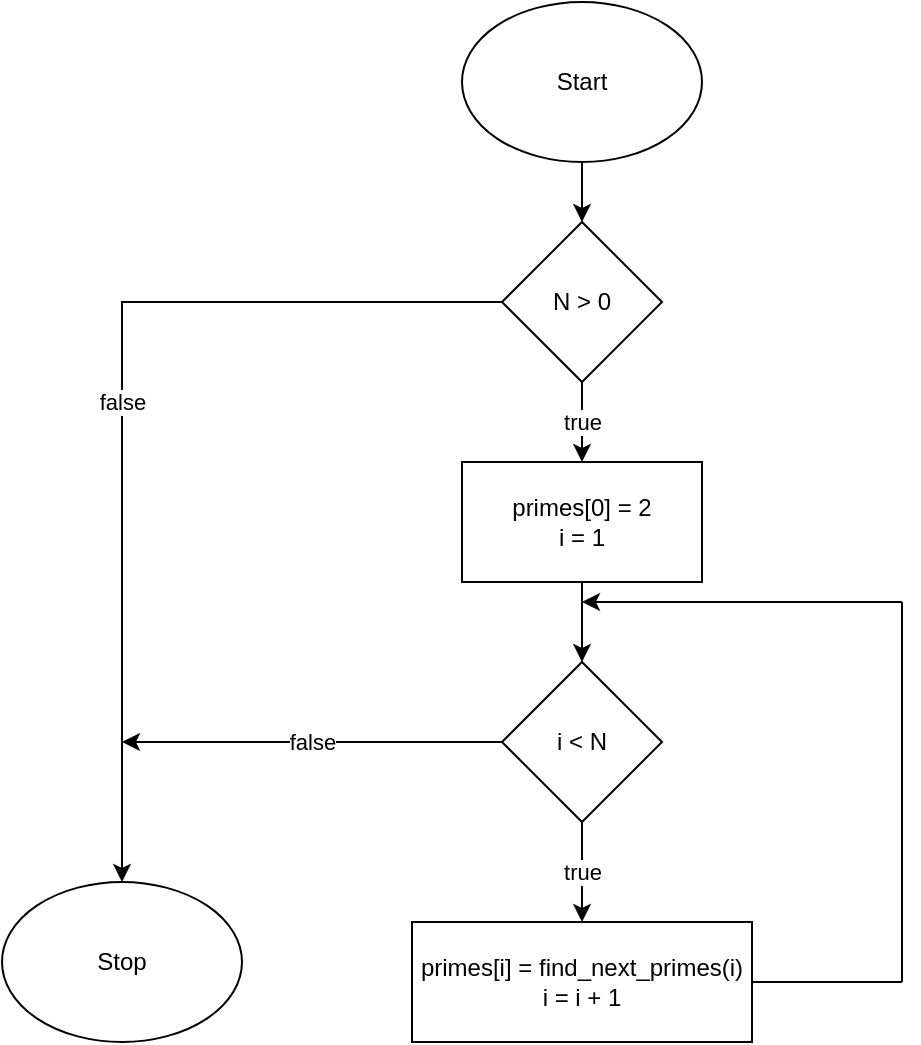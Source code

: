 <mxfile version="21.0.6" type="github">
  <diagram name="Page-1" id="uLPV7cjxNO1lf7I59GUV">
    <mxGraphModel dx="1276" dy="527" grid="1" gridSize="10" guides="1" tooltips="1" connect="1" arrows="1" fold="1" page="1" pageScale="1" pageWidth="850" pageHeight="1100" math="0" shadow="0">
      <root>
        <mxCell id="0" />
        <mxCell id="1" parent="0" />
        <mxCell id="h5cs513JesBuVzRccfVc-3" value="" style="edgeStyle=orthogonalEdgeStyle;rounded=0;orthogonalLoop=1;jettySize=auto;html=1;" edge="1" parent="1" source="h5cs513JesBuVzRccfVc-1" target="h5cs513JesBuVzRccfVc-2">
          <mxGeometry relative="1" as="geometry" />
        </mxCell>
        <mxCell id="h5cs513JesBuVzRccfVc-1" value="Start" style="ellipse;whiteSpace=wrap;html=1;" vertex="1" parent="1">
          <mxGeometry x="340" y="40" width="120" height="80" as="geometry" />
        </mxCell>
        <mxCell id="h5cs513JesBuVzRccfVc-5" value="true" style="edgeStyle=orthogonalEdgeStyle;rounded=0;orthogonalLoop=1;jettySize=auto;html=1;" edge="1" parent="1" source="h5cs513JesBuVzRccfVc-2" target="h5cs513JesBuVzRccfVc-4">
          <mxGeometry relative="1" as="geometry" />
        </mxCell>
        <mxCell id="h5cs513JesBuVzRccfVc-14" value="false" style="edgeStyle=orthogonalEdgeStyle;rounded=0;orthogonalLoop=1;jettySize=auto;html=1;entryX=0.5;entryY=0;entryDx=0;entryDy=0;" edge="1" parent="1" source="h5cs513JesBuVzRccfVc-2" target="h5cs513JesBuVzRccfVc-13">
          <mxGeometry relative="1" as="geometry" />
        </mxCell>
        <mxCell id="h5cs513JesBuVzRccfVc-2" value="N &amp;gt; 0" style="rhombus;whiteSpace=wrap;html=1;" vertex="1" parent="1">
          <mxGeometry x="360" y="150" width="80" height="80" as="geometry" />
        </mxCell>
        <mxCell id="h5cs513JesBuVzRccfVc-7" value="" style="edgeStyle=orthogonalEdgeStyle;rounded=0;orthogonalLoop=1;jettySize=auto;html=1;" edge="1" parent="1" source="h5cs513JesBuVzRccfVc-4" target="h5cs513JesBuVzRccfVc-6">
          <mxGeometry relative="1" as="geometry" />
        </mxCell>
        <mxCell id="h5cs513JesBuVzRccfVc-4" value="primes[0] = 2&lt;br&gt;i = 1" style="whiteSpace=wrap;html=1;" vertex="1" parent="1">
          <mxGeometry x="340" y="270" width="120" height="60" as="geometry" />
        </mxCell>
        <mxCell id="h5cs513JesBuVzRccfVc-9" value="true" style="edgeStyle=orthogonalEdgeStyle;rounded=0;orthogonalLoop=1;jettySize=auto;html=1;" edge="1" parent="1" source="h5cs513JesBuVzRccfVc-6" target="h5cs513JesBuVzRccfVc-8">
          <mxGeometry relative="1" as="geometry" />
        </mxCell>
        <mxCell id="h5cs513JesBuVzRccfVc-15" value="false" style="edgeStyle=orthogonalEdgeStyle;rounded=0;orthogonalLoop=1;jettySize=auto;html=1;" edge="1" parent="1" source="h5cs513JesBuVzRccfVc-6">
          <mxGeometry relative="1" as="geometry">
            <mxPoint x="170" y="410" as="targetPoint" />
          </mxGeometry>
        </mxCell>
        <mxCell id="h5cs513JesBuVzRccfVc-6" value="i &amp;lt; N" style="rhombus;whiteSpace=wrap;html=1;" vertex="1" parent="1">
          <mxGeometry x="360" y="370" width="80" height="80" as="geometry" />
        </mxCell>
        <mxCell id="h5cs513JesBuVzRccfVc-8" value="primes[i] = find_next_primes(i)&lt;br&gt;i = i + 1" style="whiteSpace=wrap;html=1;" vertex="1" parent="1">
          <mxGeometry x="315" y="500" width="170" height="60" as="geometry" />
        </mxCell>
        <mxCell id="h5cs513JesBuVzRccfVc-10" value="" style="endArrow=none;html=1;rounded=0;exitX=1;exitY=0.5;exitDx=0;exitDy=0;" edge="1" parent="1" source="h5cs513JesBuVzRccfVc-8">
          <mxGeometry width="50" height="50" relative="1" as="geometry">
            <mxPoint x="550" y="530" as="sourcePoint" />
            <mxPoint x="560" y="530" as="targetPoint" />
          </mxGeometry>
        </mxCell>
        <mxCell id="h5cs513JesBuVzRccfVc-11" value="" style="endArrow=none;html=1;rounded=0;" edge="1" parent="1">
          <mxGeometry width="50" height="50" relative="1" as="geometry">
            <mxPoint x="560" y="530" as="sourcePoint" />
            <mxPoint x="560" y="340" as="targetPoint" />
          </mxGeometry>
        </mxCell>
        <mxCell id="h5cs513JesBuVzRccfVc-12" value="" style="endArrow=classic;html=1;rounded=0;" edge="1" parent="1">
          <mxGeometry width="50" height="50" relative="1" as="geometry">
            <mxPoint x="560" y="340" as="sourcePoint" />
            <mxPoint x="400" y="340" as="targetPoint" />
          </mxGeometry>
        </mxCell>
        <mxCell id="h5cs513JesBuVzRccfVc-13" value="Stop" style="ellipse;whiteSpace=wrap;html=1;" vertex="1" parent="1">
          <mxGeometry x="110" y="480" width="120" height="80" as="geometry" />
        </mxCell>
      </root>
    </mxGraphModel>
  </diagram>
</mxfile>
